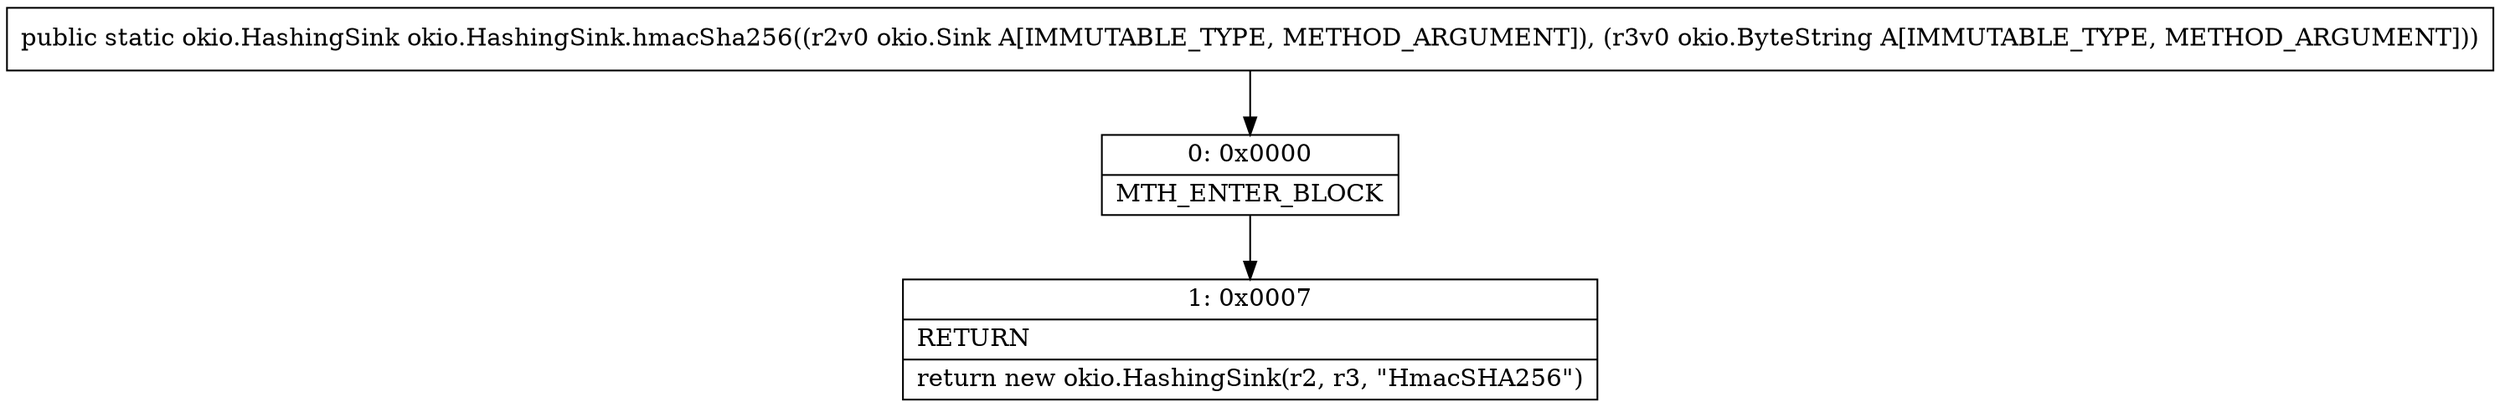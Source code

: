 digraph "CFG forokio.HashingSink.hmacSha256(Lokio\/Sink;Lokio\/ByteString;)Lokio\/HashingSink;" {
Node_0 [shape=record,label="{0\:\ 0x0000|MTH_ENTER_BLOCK\l}"];
Node_1 [shape=record,label="{1\:\ 0x0007|RETURN\l|return new okio.HashingSink(r2, r3, \"HmacSHA256\")\l}"];
MethodNode[shape=record,label="{public static okio.HashingSink okio.HashingSink.hmacSha256((r2v0 okio.Sink A[IMMUTABLE_TYPE, METHOD_ARGUMENT]), (r3v0 okio.ByteString A[IMMUTABLE_TYPE, METHOD_ARGUMENT])) }"];
MethodNode -> Node_0;
Node_0 -> Node_1;
}

